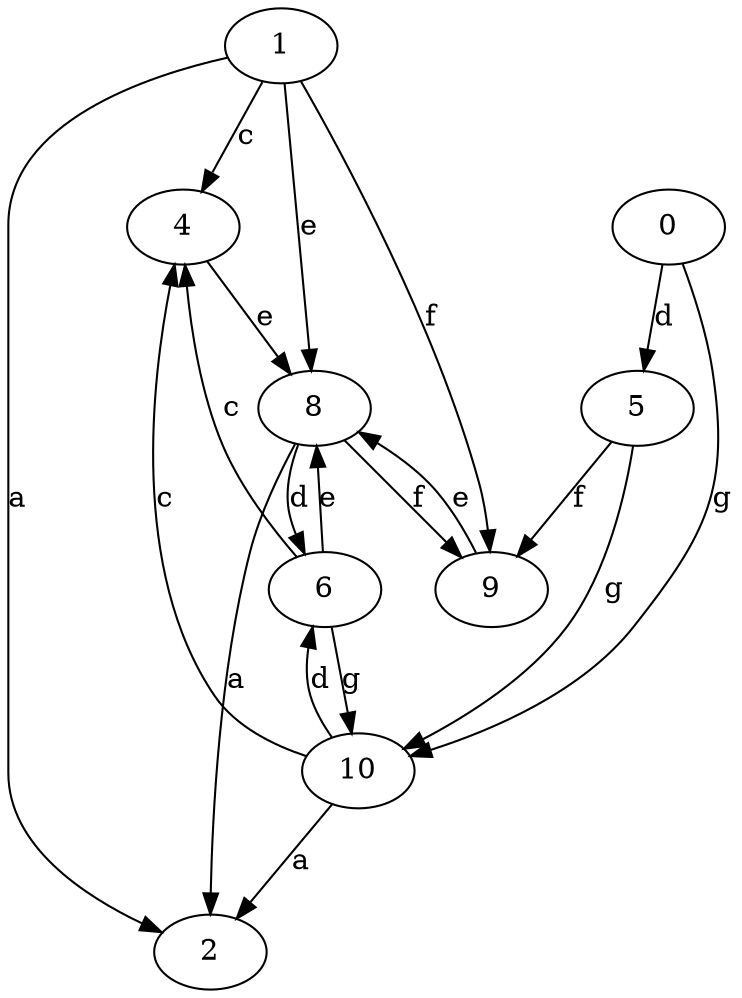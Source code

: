 strict digraph  {
1;
2;
0;
4;
5;
6;
8;
9;
10;
1 -> 2  [label=a];
1 -> 4  [label=c];
1 -> 8  [label=e];
1 -> 9  [label=f];
0 -> 5  [label=d];
0 -> 10  [label=g];
4 -> 8  [label=e];
5 -> 9  [label=f];
5 -> 10  [label=g];
6 -> 4  [label=c];
6 -> 8  [label=e];
6 -> 10  [label=g];
8 -> 2  [label=a];
8 -> 6  [label=d];
8 -> 9  [label=f];
9 -> 8  [label=e];
10 -> 2  [label=a];
10 -> 4  [label=c];
10 -> 6  [label=d];
}
